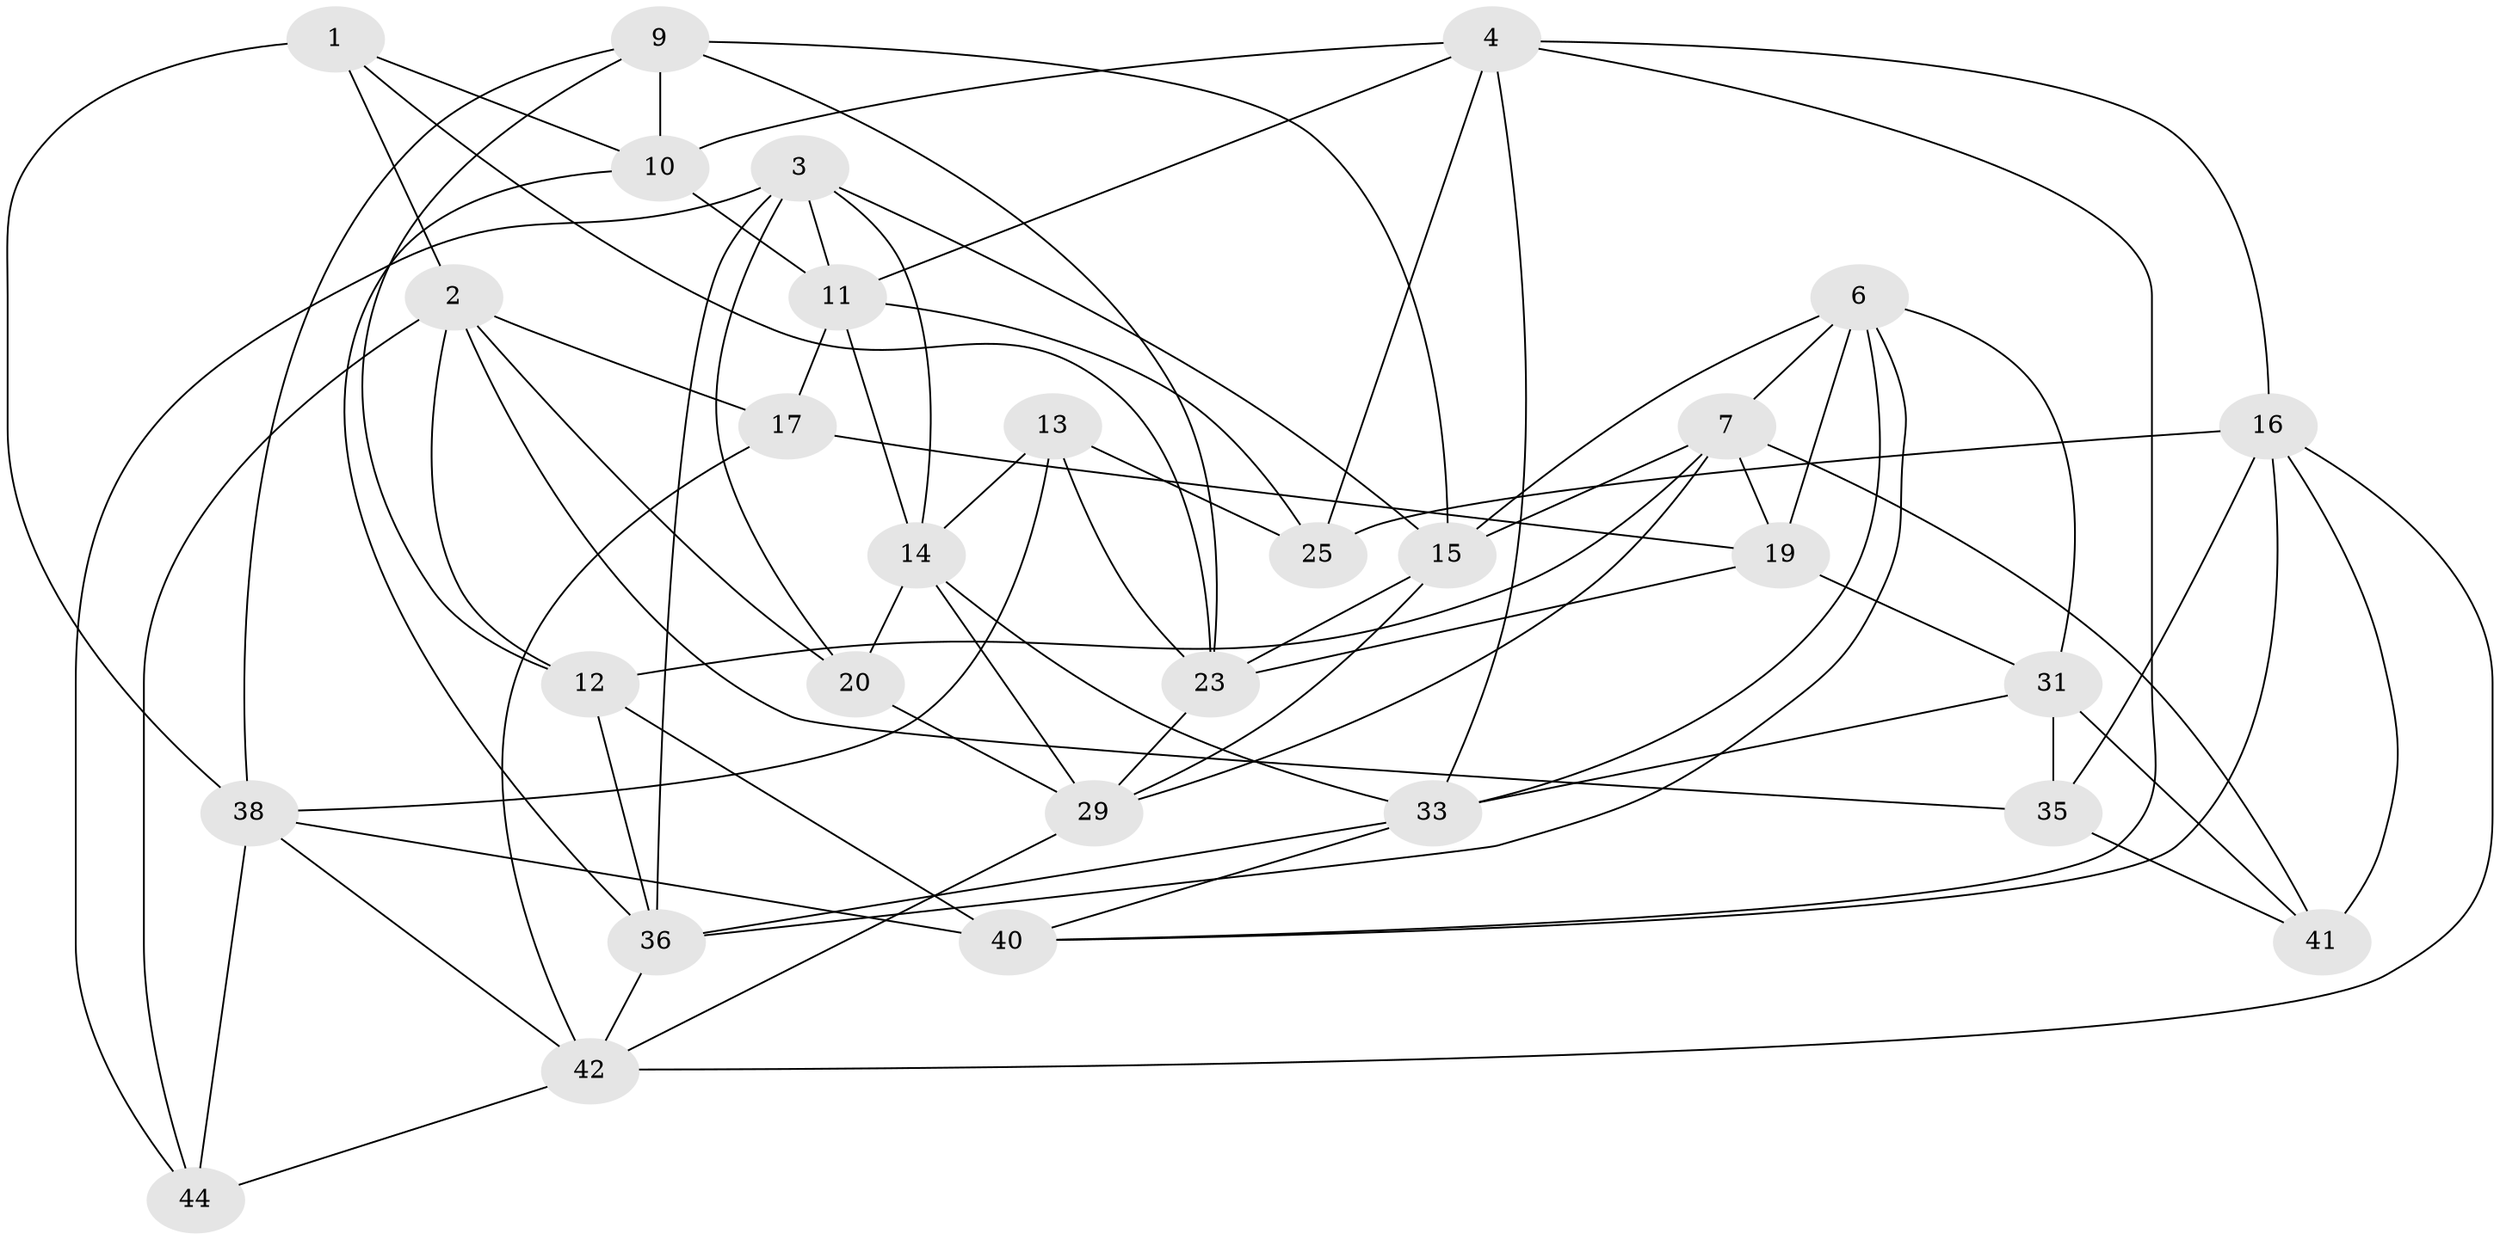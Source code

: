 // Generated by graph-tools (version 1.1) at 2025/24/03/03/25 07:24:29]
// undirected, 29 vertices, 76 edges
graph export_dot {
graph [start="1"]
  node [color=gray90,style=filled];
  1;
  2 [super="+28"];
  3 [super="+5"];
  4 [super="+32"];
  6 [super="+8"];
  7 [super="+39"];
  9 [super="+30"];
  10 [super="+21"];
  11 [super="+22"];
  12 [super="+50"];
  13;
  14 [super="+45"];
  15 [super="+24"];
  16 [super="+18"];
  17;
  19 [super="+26"];
  20;
  23 [super="+27"];
  25;
  29 [super="+43"];
  31 [super="+37"];
  33 [super="+34"];
  35;
  36 [super="+49"];
  38 [super="+48"];
  40 [super="+47"];
  41;
  42 [super="+46"];
  44;
  1 -- 38;
  1 -- 2;
  1 -- 23;
  1 -- 10;
  2 -- 20;
  2 -- 17;
  2 -- 35;
  2 -- 44;
  2 -- 12;
  3 -- 20;
  3 -- 14;
  3 -- 36;
  3 -- 11;
  3 -- 44;
  3 -- 15;
  4 -- 16;
  4 -- 25;
  4 -- 11;
  4 -- 40;
  4 -- 33;
  4 -- 10;
  6 -- 33;
  6 -- 19;
  6 -- 36;
  6 -- 31;
  6 -- 7;
  6 -- 15;
  7 -- 41;
  7 -- 29;
  7 -- 19;
  7 -- 15;
  7 -- 12;
  9 -- 12;
  9 -- 10 [weight=2];
  9 -- 15;
  9 -- 23;
  9 -- 38;
  10 -- 11;
  10 -- 36;
  11 -- 14;
  11 -- 17;
  11 -- 25;
  12 -- 36;
  12 -- 40 [weight=2];
  13 -- 38;
  13 -- 25;
  13 -- 23;
  13 -- 14;
  14 -- 20;
  14 -- 33;
  14 -- 29;
  15 -- 29;
  15 -- 23;
  16 -- 25;
  16 -- 41;
  16 -- 35;
  16 -- 42;
  16 -- 40;
  17 -- 42;
  17 -- 19;
  19 -- 23;
  19 -- 31 [weight=2];
  20 -- 29;
  23 -- 29;
  29 -- 42;
  31 -- 35;
  31 -- 41;
  31 -- 33;
  33 -- 36;
  33 -- 40;
  35 -- 41;
  36 -- 42;
  38 -- 40;
  38 -- 42;
  38 -- 44;
  42 -- 44;
}
